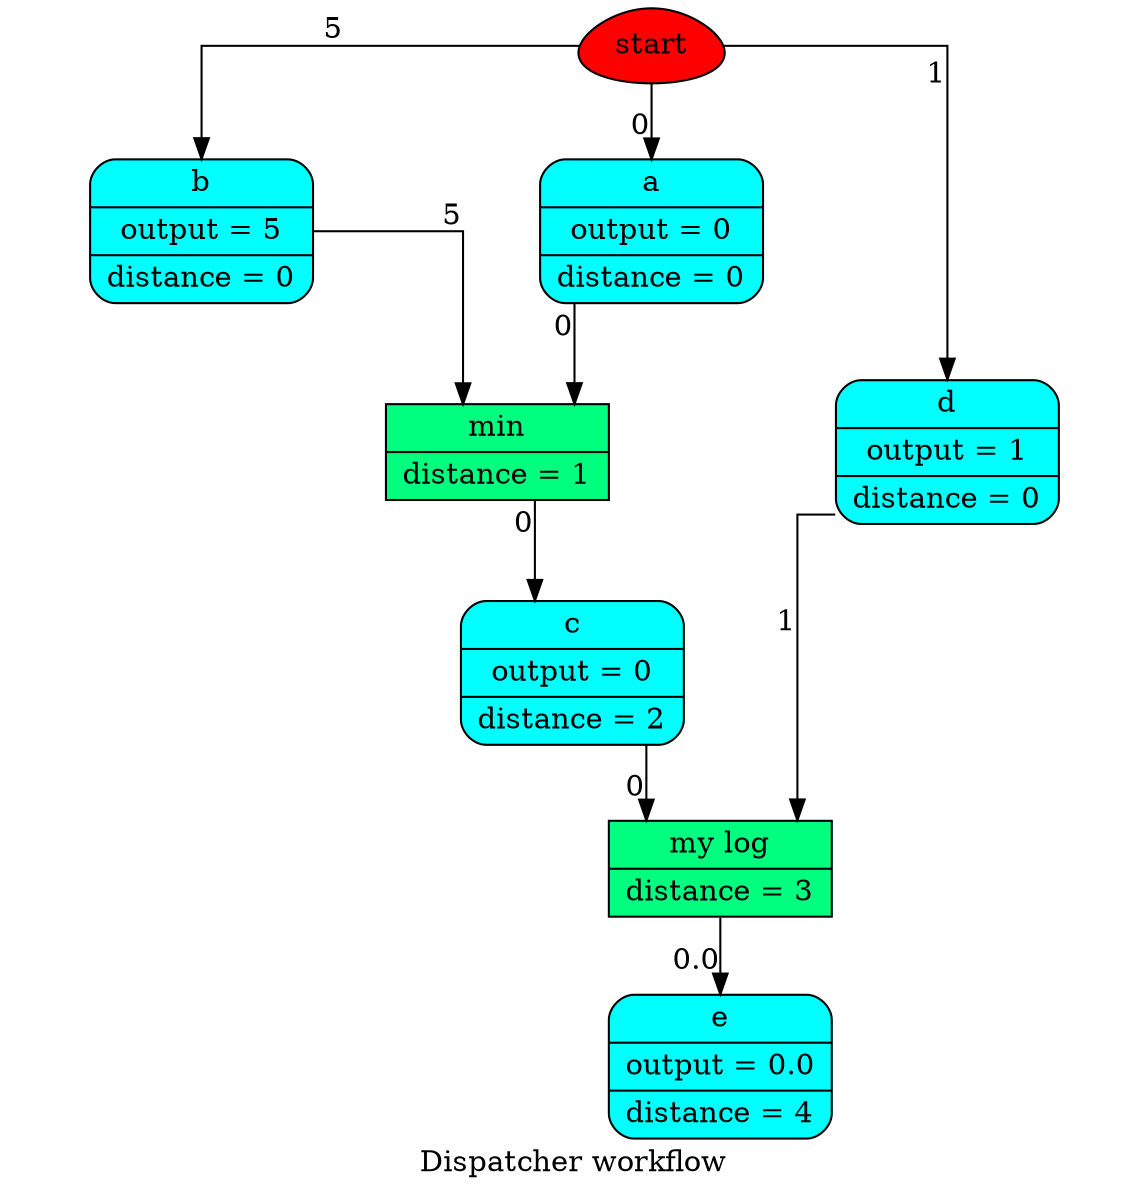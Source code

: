 digraph Dispatcher {
	graph [ratio=1]
	node [style=filled]
	splines = ortho
	label = "Dispatcher workflow"
		Dispatcher_78779400 [label=start fillcolor=red shape=egg]
		Dispatcher_8507467875211108663 [label="{ my log | distance = 3 }" fillcolor=springgreen shape=record]
		Dispatcher_5731122394292607163 [label="{ b | output = 5 | distance = 0 }" fillcolor=cyan shape=Mrecord]
		Dispatcher_8290813521182058041 [label="{ min | distance = 1 }" fillcolor=springgreen shape=record]
		Dispatcher_5471397706553619705 [label="{ d | output = 1 | distance = 0 }" fillcolor=cyan shape=Mrecord]
		Dispatcher_6978204315916669291 [label="{ a | output = 0 | distance = 0 }" fillcolor=cyan shape=Mrecord]
		"Dispatcher_-9068828303841174803" [label="{ c | output = 0 | distance = 2 }" fillcolor=cyan shape=Mrecord]
		Dispatcher_336007812384011630 [label="{ e | output = 0.0 | distance = 4 }" fillcolor=cyan shape=Mrecord]
			Dispatcher_8507467875211108663 -> Dispatcher_336007812384011630 [xlabel=0.0]
			Dispatcher_5731122394292607163 -> Dispatcher_8290813521182058041 [xlabel=5]
			Dispatcher_8290813521182058041 -> "Dispatcher_-9068828303841174803" [xlabel=0]
			Dispatcher_78779400 -> Dispatcher_5471397706553619705 [xlabel=1]
			Dispatcher_78779400 -> Dispatcher_6978204315916669291 [xlabel=0]
			Dispatcher_78779400 -> Dispatcher_5731122394292607163 [xlabel=5]
			Dispatcher_5471397706553619705 -> Dispatcher_8507467875211108663 [xlabel=1]
			Dispatcher_6978204315916669291 -> Dispatcher_8290813521182058041 [xlabel=0]
			"Dispatcher_-9068828303841174803" -> Dispatcher_8507467875211108663 [xlabel=0]
}